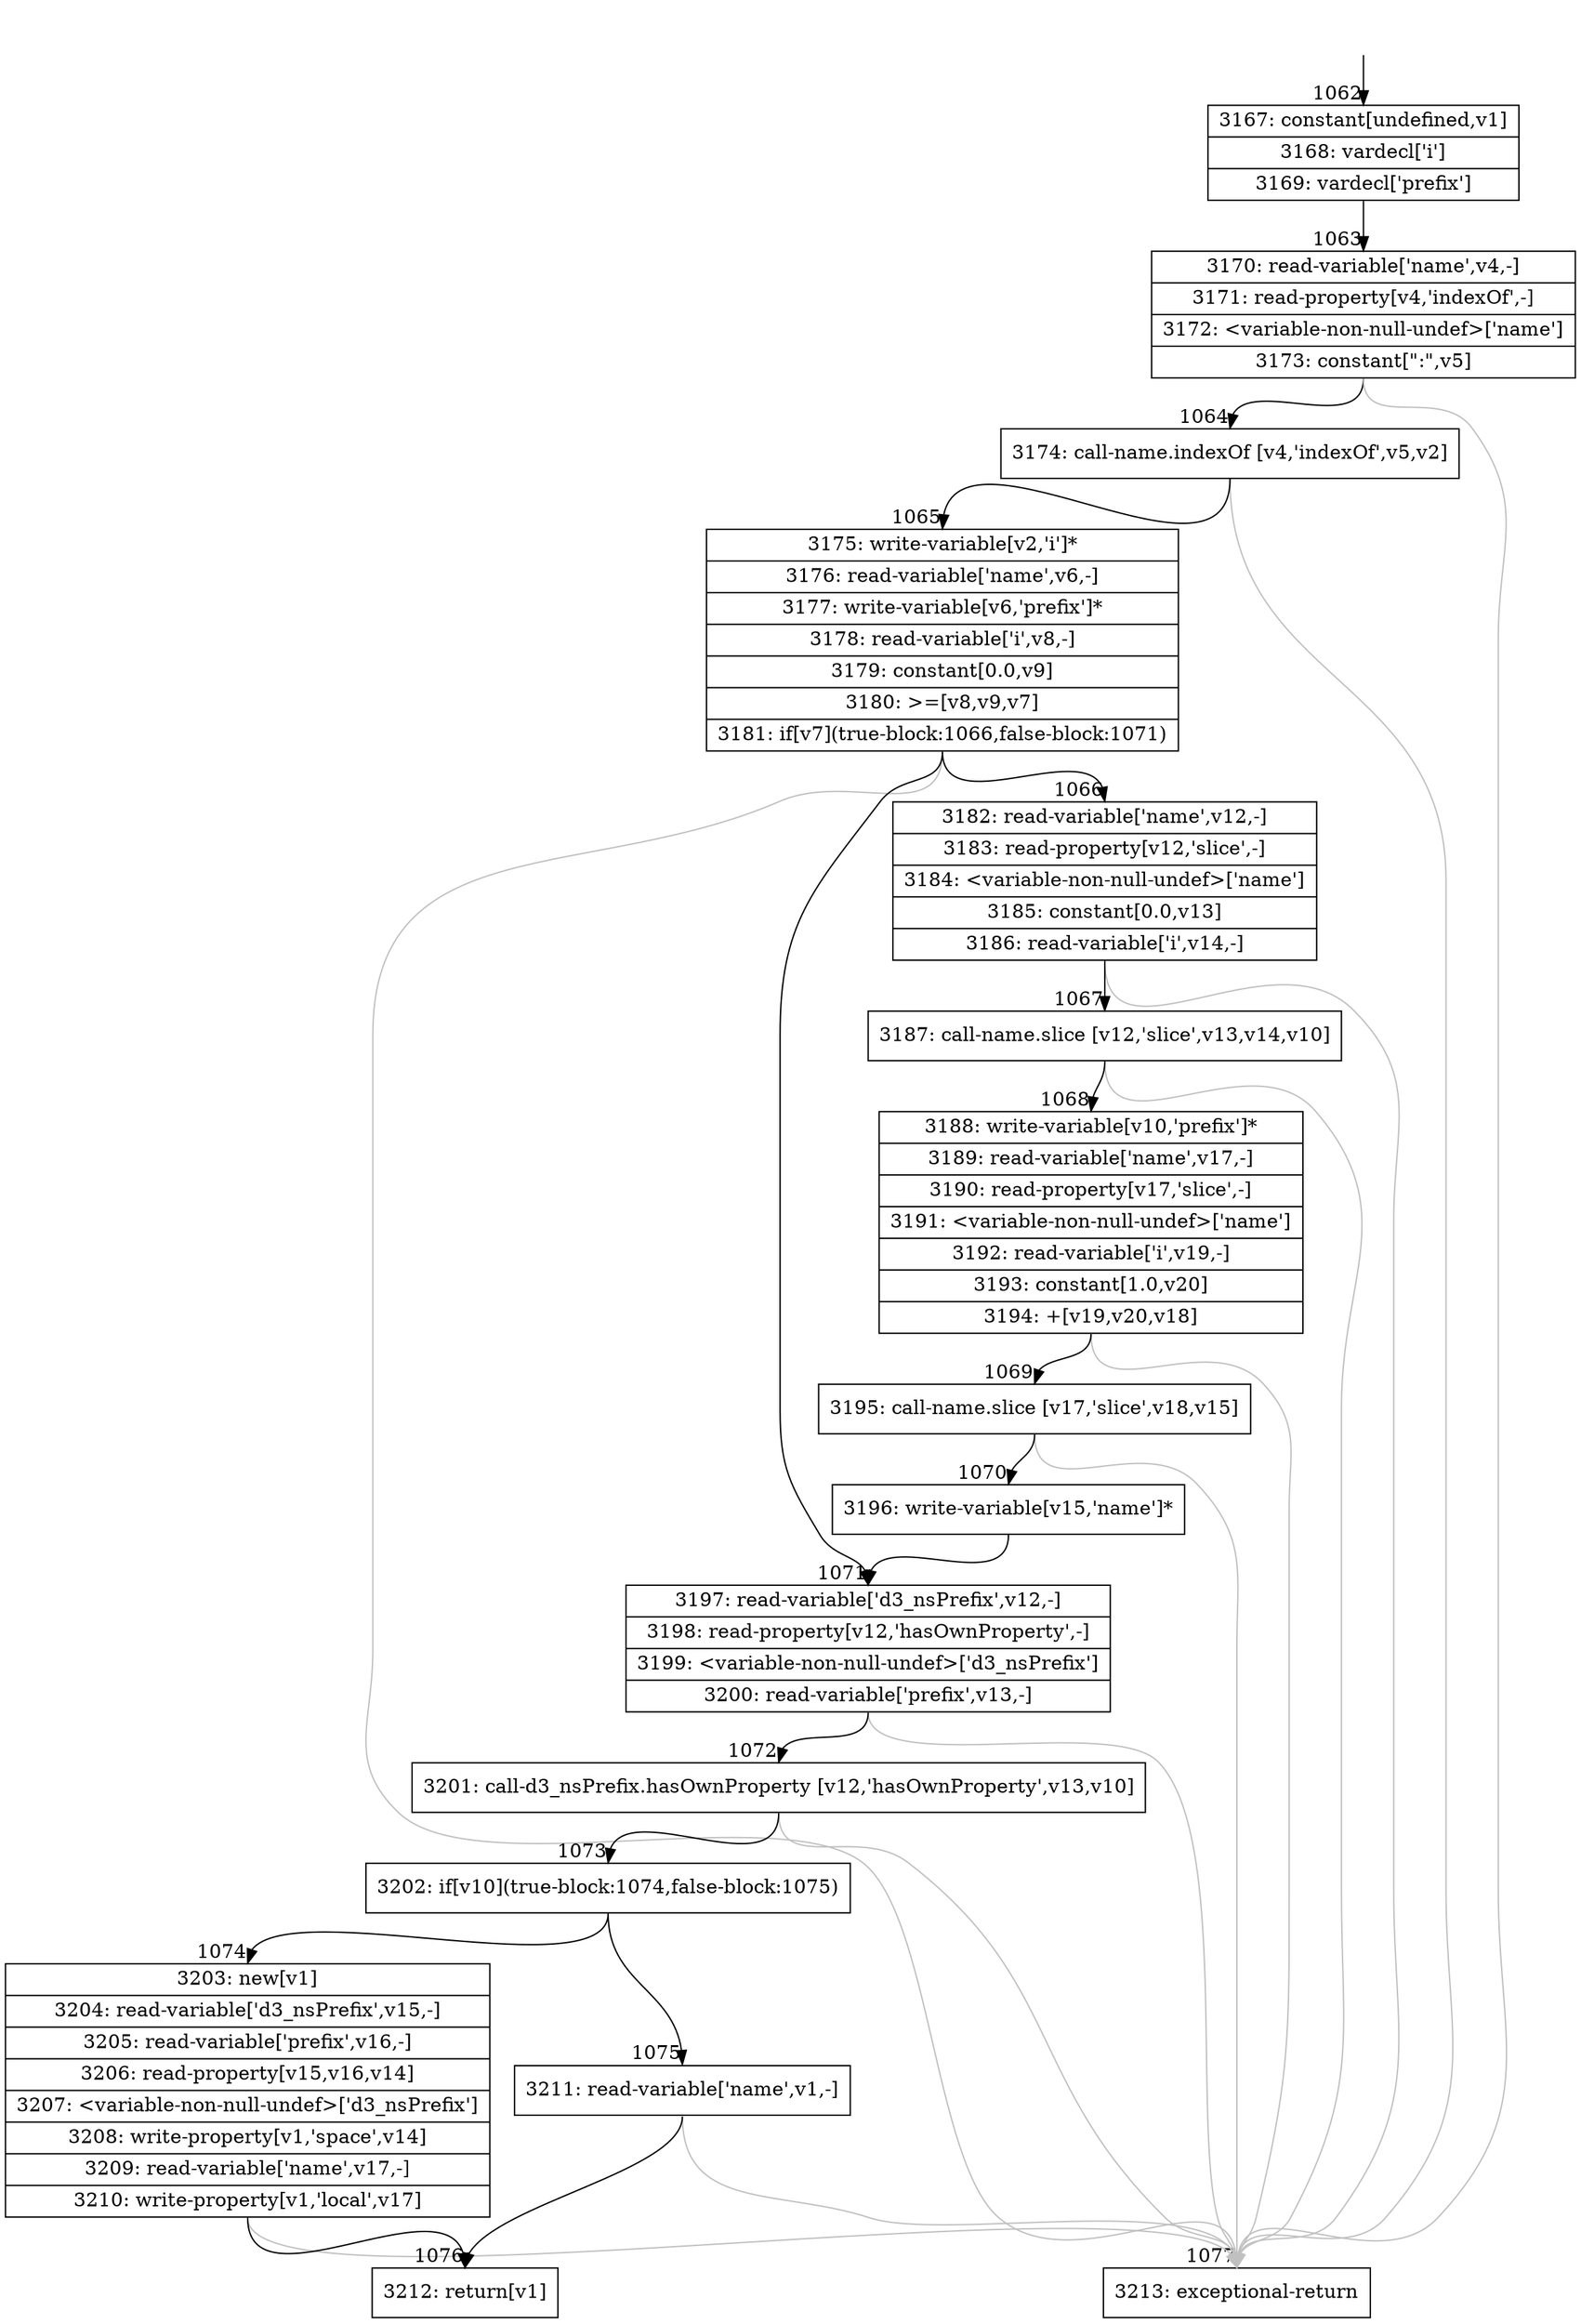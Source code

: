 digraph {
rankdir="TD"
BB_entry106[shape=none,label=""];
BB_entry106 -> BB1062 [tailport=s, headport=n, headlabel="    1062"]
BB1062 [shape=record label="{3167: constant[undefined,v1]|3168: vardecl['i']|3169: vardecl['prefix']}" ] 
BB1062 -> BB1063 [tailport=s, headport=n, headlabel="      1063"]
BB1063 [shape=record label="{3170: read-variable['name',v4,-]|3171: read-property[v4,'indexOf',-]|3172: \<variable-non-null-undef\>['name']|3173: constant[\":\",v5]}" ] 
BB1063 -> BB1064 [tailport=s, headport=n, headlabel="      1064"]
BB1063 -> BB1077 [tailport=s, headport=n, color=gray, headlabel="      1077"]
BB1064 [shape=record label="{3174: call-name.indexOf [v4,'indexOf',v5,v2]}" ] 
BB1064 -> BB1065 [tailport=s, headport=n, headlabel="      1065"]
BB1064 -> BB1077 [tailport=s, headport=n, color=gray]
BB1065 [shape=record label="{3175: write-variable[v2,'i']*|3176: read-variable['name',v6,-]|3177: write-variable[v6,'prefix']*|3178: read-variable['i',v8,-]|3179: constant[0.0,v9]|3180: \>=[v8,v9,v7]|3181: if[v7](true-block:1066,false-block:1071)}" ] 
BB1065 -> BB1066 [tailport=s, headport=n, headlabel="      1066"]
BB1065 -> BB1071 [tailport=s, headport=n, headlabel="      1071"]
BB1065 -> BB1077 [tailport=s, headport=n, color=gray]
BB1066 [shape=record label="{3182: read-variable['name',v12,-]|3183: read-property[v12,'slice',-]|3184: \<variable-non-null-undef\>['name']|3185: constant[0.0,v13]|3186: read-variable['i',v14,-]}" ] 
BB1066 -> BB1067 [tailport=s, headport=n, headlabel="      1067"]
BB1066 -> BB1077 [tailport=s, headport=n, color=gray]
BB1067 [shape=record label="{3187: call-name.slice [v12,'slice',v13,v14,v10]}" ] 
BB1067 -> BB1068 [tailport=s, headport=n, headlabel="      1068"]
BB1067 -> BB1077 [tailport=s, headport=n, color=gray]
BB1068 [shape=record label="{3188: write-variable[v10,'prefix']*|3189: read-variable['name',v17,-]|3190: read-property[v17,'slice',-]|3191: \<variable-non-null-undef\>['name']|3192: read-variable['i',v19,-]|3193: constant[1.0,v20]|3194: +[v19,v20,v18]}" ] 
BB1068 -> BB1069 [tailport=s, headport=n, headlabel="      1069"]
BB1068 -> BB1077 [tailport=s, headport=n, color=gray]
BB1069 [shape=record label="{3195: call-name.slice [v17,'slice',v18,v15]}" ] 
BB1069 -> BB1070 [tailport=s, headport=n, headlabel="      1070"]
BB1069 -> BB1077 [tailport=s, headport=n, color=gray]
BB1070 [shape=record label="{3196: write-variable[v15,'name']*}" ] 
BB1070 -> BB1071 [tailport=s, headport=n]
BB1071 [shape=record label="{3197: read-variable['d3_nsPrefix',v12,-]|3198: read-property[v12,'hasOwnProperty',-]|3199: \<variable-non-null-undef\>['d3_nsPrefix']|3200: read-variable['prefix',v13,-]}" ] 
BB1071 -> BB1072 [tailport=s, headport=n, headlabel="      1072"]
BB1071 -> BB1077 [tailport=s, headport=n, color=gray]
BB1072 [shape=record label="{3201: call-d3_nsPrefix.hasOwnProperty [v12,'hasOwnProperty',v13,v10]}" ] 
BB1072 -> BB1073 [tailport=s, headport=n, headlabel="      1073"]
BB1072 -> BB1077 [tailport=s, headport=n, color=gray]
BB1073 [shape=record label="{3202: if[v10](true-block:1074,false-block:1075)}" ] 
BB1073 -> BB1074 [tailport=s, headport=n, headlabel="      1074"]
BB1073 -> BB1075 [tailport=s, headport=n, headlabel="      1075"]
BB1074 [shape=record label="{3203: new[v1]|3204: read-variable['d3_nsPrefix',v15,-]|3205: read-variable['prefix',v16,-]|3206: read-property[v15,v16,v14]|3207: \<variable-non-null-undef\>['d3_nsPrefix']|3208: write-property[v1,'space',v14]|3209: read-variable['name',v17,-]|3210: write-property[v1,'local',v17]}" ] 
BB1074 -> BB1076 [tailport=s, headport=n, headlabel="      1076"]
BB1074 -> BB1077 [tailport=s, headport=n, color=gray]
BB1075 [shape=record label="{3211: read-variable['name',v1,-]}" ] 
BB1075 -> BB1076 [tailport=s, headport=n]
BB1075 -> BB1077 [tailport=s, headport=n, color=gray]
BB1076 [shape=record label="{3212: return[v1]}" ] 
BB1077 [shape=record label="{3213: exceptional-return}" ] 
//#$~ 641
}
